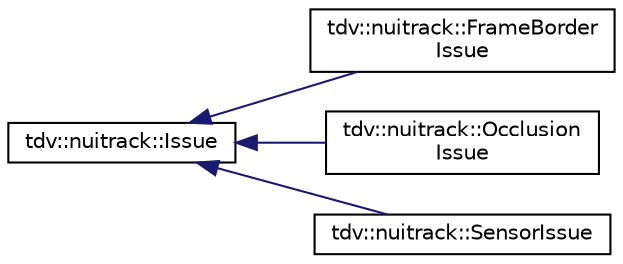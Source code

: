 digraph "Graphical Class Hierarchy"
{
  edge [fontname="Helvetica",fontsize="10",labelfontname="Helvetica",labelfontsize="10"];
  node [fontname="Helvetica",fontsize="10",shape=record];
  rankdir="LR";
  Node1 [label="tdv::nuitrack::Issue",height=0.2,width=0.4,color="black", fillcolor="white", style="filled",URL="$classtdv_1_1nuitrack_1_1Issue.html",tooltip="Stores general information about a issue. "];
  Node1 -> Node2 [dir="back",color="midnightblue",fontsize="10",style="solid",fontname="Helvetica"];
  Node2 [label="tdv::nuitrack::FrameBorder\lIssue",height=0.2,width=0.4,color="black", fillcolor="white", style="filled",URL="$classtdv_1_1nuitrack_1_1FrameBorderIssue.html",tooltip="Represents the frame bodrer issue. "];
  Node1 -> Node3 [dir="back",color="midnightblue",fontsize="10",style="solid",fontname="Helvetica"];
  Node3 [label="tdv::nuitrack::Occlusion\lIssue",height=0.2,width=0.4,color="black", fillcolor="white", style="filled",URL="$classtdv_1_1nuitrack_1_1OcclusionIssue.html",tooltip="Represents the occlusion issue. "];
  Node1 -> Node4 [dir="back",color="midnightblue",fontsize="10",style="solid",fontname="Helvetica"];
  Node4 [label="tdv::nuitrack::SensorIssue",height=0.2,width=0.4,color="black", fillcolor="white", style="filled",URL="$classtdv_1_1nuitrack_1_1SensorIssue.html",tooltip="Represents the sensor issue. "];
}
